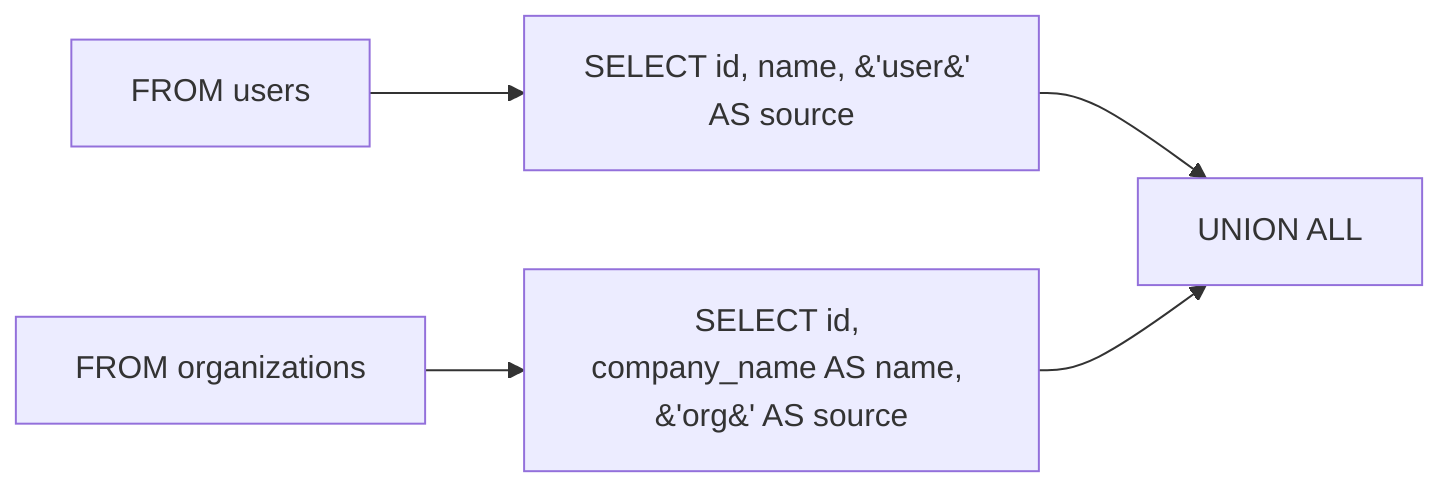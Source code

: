 flowchart LR
    node_0[FROM users]
    node_1["SELECT id, name, &#39;user&#39; AS source"]
    node_2[UNION ALL]
    node_3[FROM organizations]
    node_4["SELECT id, company_name AS name, &#39;org&#39; AS source"]
    node_0 --> node_1
    node_1 --> node_2
    node_3 --> node_4
    node_4 --> node_2